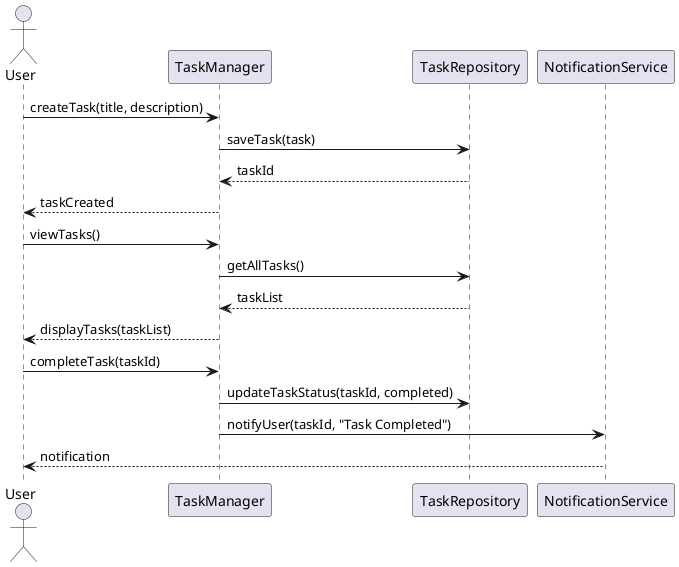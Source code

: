 @startuml
actor User
participant "TaskManager" as TM
participant "TaskRepository" as TR
participant "NotificationService" as NS

User -> TM: createTask(title, description)
TM -> TR: saveTask(task)
TR --> TM: taskId
TM --> User: taskCreated

User -> TM: viewTasks()
TM -> TR: getAllTasks()
TR --> TM: taskList
TM --> User: displayTasks(taskList)

User -> TM: completeTask(taskId)
TM -> TR: updateTaskStatus(taskId, completed)
TM -> NS: notifyUser(taskId, "Task Completed")
NS --> User: notification

@enduml